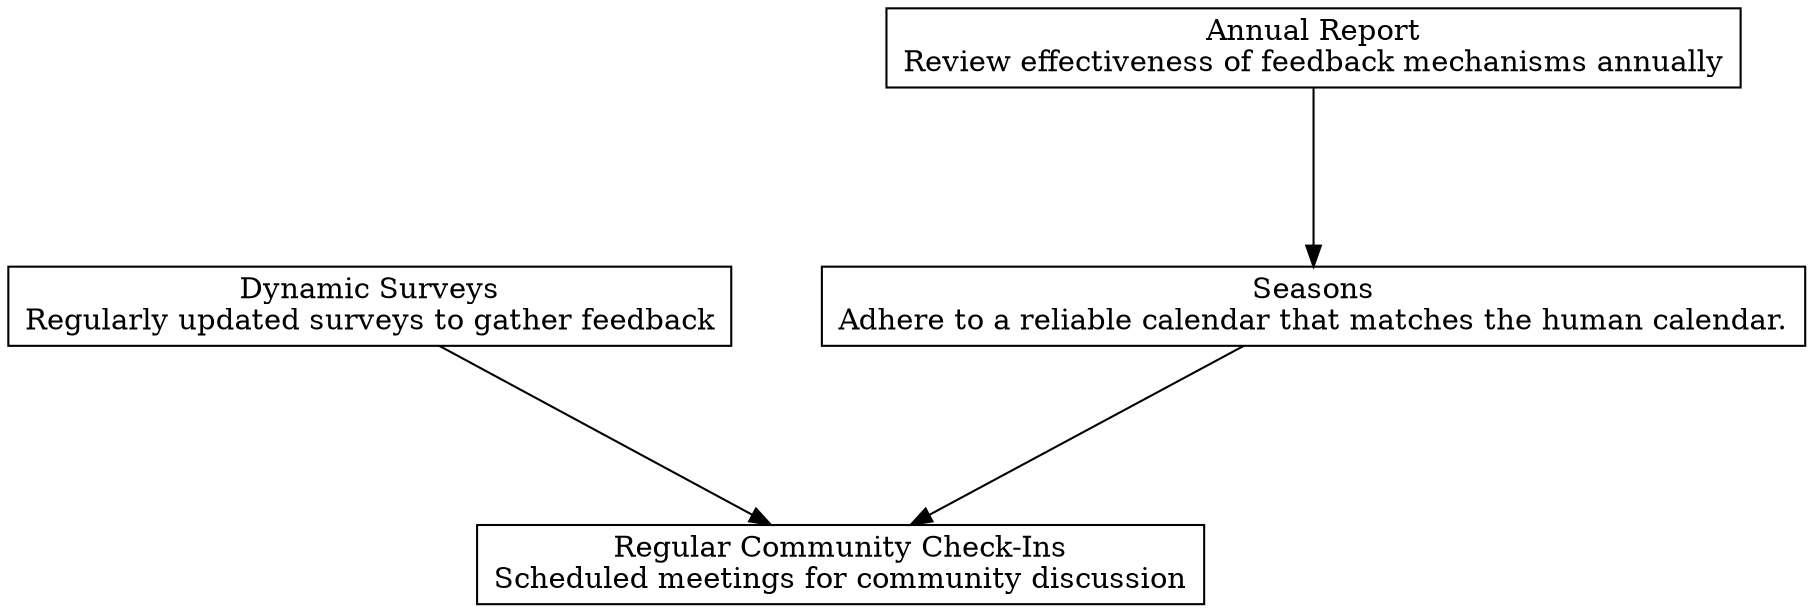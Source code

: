 digraph "" {
	graph [nodesep=0.6,
		rankdir=TB,
		ranksep=1.2
	];
	node [label="\N",
		shape=box
	];
	"Regular Community Check-Ins"	[label="Regular Community Check-Ins\nScheduled meetings for community discussion"];
	"Dynamic Surveys"	[label="Dynamic Surveys\nRegularly updated surveys to gather feedback"];
	"Dynamic Surveys" -> "Regular Community Check-Ins";
	Seasons	[label="Seasons\nAdhere to a reliable calendar that matches the human calendar.\n"];
	Seasons -> "Regular Community Check-Ins";
	"Annual Report"	[label="Annual Report\nReview effectiveness of feedback mechanisms annually"];
	"Annual Report" -> Seasons;
}
